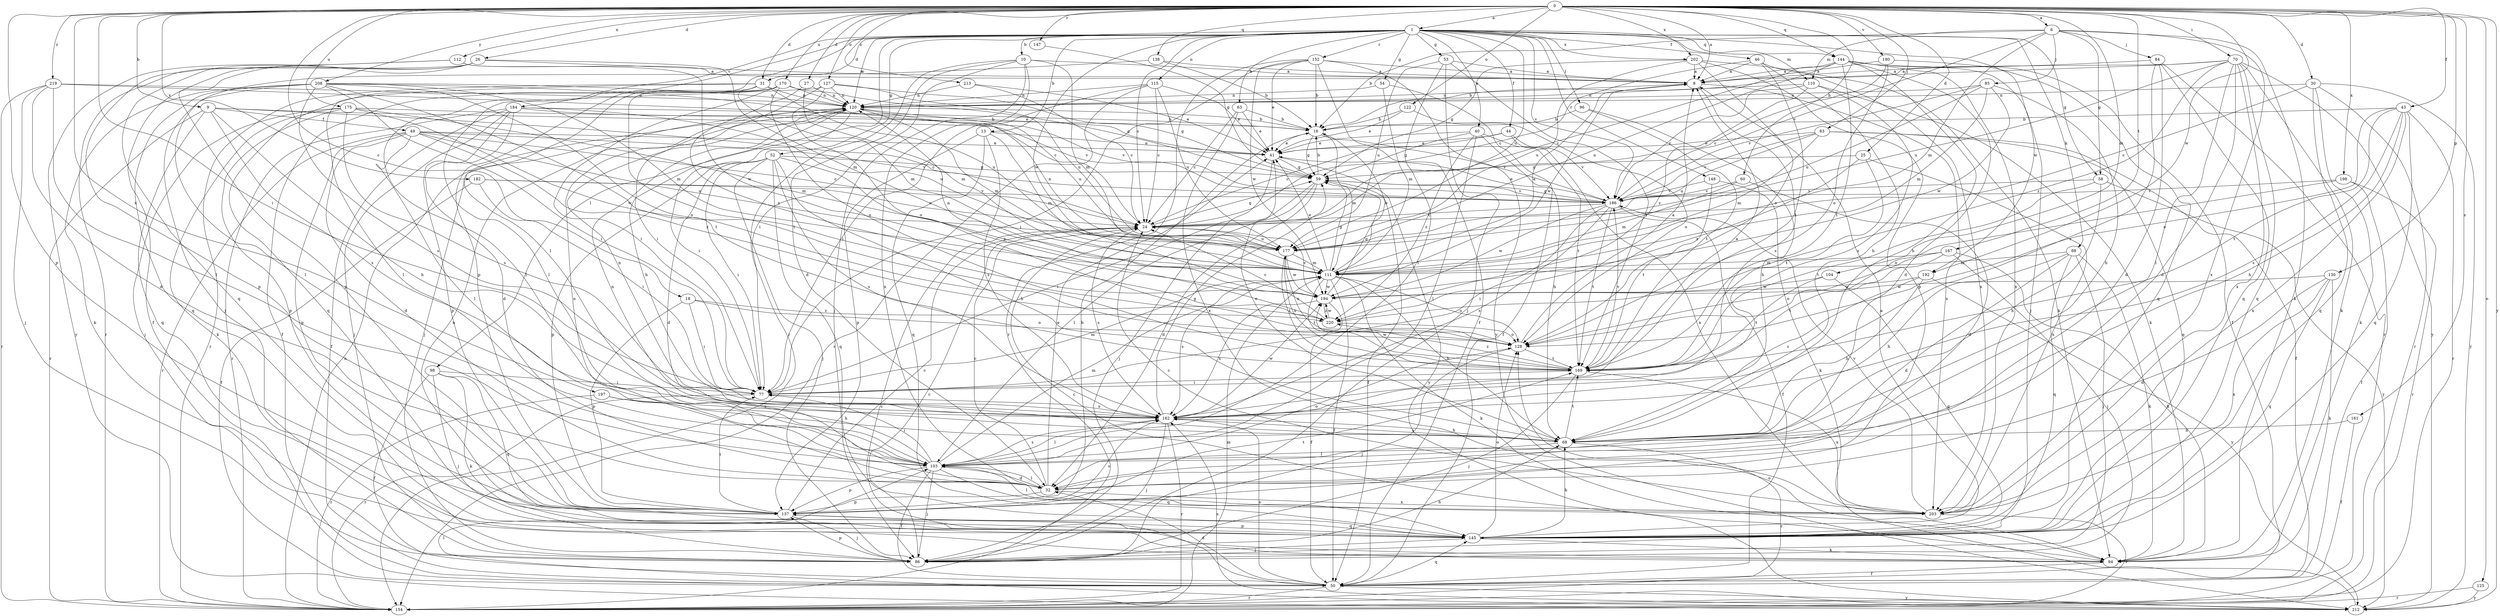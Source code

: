 strict digraph  {
0;
1;
6;
8;
9;
10;
13;
16;
18;
24;
25;
26;
27;
30;
31;
32;
40;
41;
43;
44;
46;
49;
50;
52;
53;
54;
58;
59;
60;
63;
68;
70;
77;
83;
84;
85;
86;
88;
94;
96;
98;
103;
104;
110;
111;
112;
115;
120;
122;
125;
127;
128;
130;
137;
138;
144;
145;
147;
148;
152;
154;
161;
162;
167;
169;
170;
175;
177;
180;
182;
184;
186;
192;
194;
197;
198;
202;
203;
208;
212;
213;
219;
220;
0 -> 1  [label=a];
0 -> 6  [label=a];
0 -> 8  [label=a];
0 -> 9  [label=b];
0 -> 18  [label=c];
0 -> 25  [label=d];
0 -> 26  [label=d];
0 -> 27  [label=d];
0 -> 30  [label=d];
0 -> 31  [label=d];
0 -> 43  [label=f];
0 -> 60  [label=h];
0 -> 70  [label=i];
0 -> 77  [label=i];
0 -> 83  [label=j];
0 -> 104  [label=m];
0 -> 112  [label=n];
0 -> 122  [label=o];
0 -> 125  [label=o];
0 -> 127  [label=o];
0 -> 130  [label=p];
0 -> 137  [label=p];
0 -> 138  [label=q];
0 -> 144  [label=q];
0 -> 147  [label=r];
0 -> 161  [label=s];
0 -> 167  [label=t];
0 -> 170  [label=u];
0 -> 175  [label=u];
0 -> 180  [label=v];
0 -> 182  [label=v];
0 -> 192  [label=w];
0 -> 197  [label=x];
0 -> 198  [label=x];
0 -> 202  [label=x];
0 -> 208  [label=y];
0 -> 212  [label=y];
0 -> 213  [label=z];
0 -> 219  [label=z];
1 -> 10  [label=b];
1 -> 13  [label=b];
1 -> 24  [label=c];
1 -> 31  [label=d];
1 -> 40  [label=e];
1 -> 44  [label=f];
1 -> 46  [label=f];
1 -> 52  [label=g];
1 -> 53  [label=g];
1 -> 54  [label=g];
1 -> 58  [label=g];
1 -> 63  [label=h];
1 -> 88  [label=k];
1 -> 96  [label=l];
1 -> 98  [label=l];
1 -> 103  [label=l];
1 -> 110  [label=m];
1 -> 115  [label=n];
1 -> 120  [label=n];
1 -> 137  [label=p];
1 -> 144  [label=q];
1 -> 148  [label=r];
1 -> 152  [label=r];
1 -> 177  [label=u];
1 -> 184  [label=v];
1 -> 186  [label=v];
1 -> 192  [label=w];
1 -> 194  [label=w];
1 -> 202  [label=x];
6 -> 16  [label=b];
6 -> 58  [label=g];
6 -> 84  [label=j];
6 -> 85  [label=j];
6 -> 94  [label=k];
6 -> 110  [label=m];
6 -> 111  [label=m];
6 -> 186  [label=v];
6 -> 203  [label=x];
8 -> 120  [label=n];
8 -> 162  [label=s];
8 -> 194  [label=w];
8 -> 203  [label=x];
9 -> 24  [label=c];
9 -> 49  [label=f];
9 -> 68  [label=h];
9 -> 145  [label=q];
9 -> 154  [label=r];
9 -> 162  [label=s];
9 -> 186  [label=v];
10 -> 8  [label=a];
10 -> 32  [label=d];
10 -> 77  [label=i];
10 -> 86  [label=j];
10 -> 111  [label=m];
10 -> 154  [label=r];
10 -> 203  [label=x];
13 -> 41  [label=e];
13 -> 111  [label=m];
13 -> 137  [label=p];
13 -> 145  [label=q];
13 -> 162  [label=s];
16 -> 41  [label=e];
16 -> 59  [label=g];
16 -> 111  [label=m];
16 -> 186  [label=v];
18 -> 77  [label=i];
18 -> 128  [label=o];
18 -> 137  [label=p];
18 -> 220  [label=z];
24 -> 59  [label=g];
24 -> 162  [label=s];
24 -> 177  [label=u];
25 -> 59  [label=g];
25 -> 169  [label=t];
25 -> 203  [label=x];
25 -> 220  [label=z];
26 -> 8  [label=a];
26 -> 50  [label=f];
26 -> 111  [label=m];
26 -> 137  [label=p];
26 -> 145  [label=q];
26 -> 154  [label=r];
27 -> 111  [label=m];
27 -> 120  [label=n];
27 -> 220  [label=z];
30 -> 24  [label=c];
30 -> 94  [label=k];
30 -> 120  [label=n];
30 -> 145  [label=q];
30 -> 154  [label=r];
30 -> 212  [label=y];
31 -> 103  [label=l];
31 -> 111  [label=m];
31 -> 120  [label=n];
31 -> 154  [label=r];
31 -> 169  [label=t];
31 -> 177  [label=u];
32 -> 24  [label=c];
32 -> 41  [label=e];
32 -> 103  [label=l];
32 -> 120  [label=n];
32 -> 137  [label=p];
32 -> 203  [label=x];
40 -> 41  [label=e];
40 -> 59  [label=g];
40 -> 68  [label=h];
40 -> 103  [label=l];
40 -> 169  [label=t];
40 -> 220  [label=z];
41 -> 59  [label=g];
41 -> 86  [label=j];
41 -> 212  [label=y];
43 -> 16  [label=b];
43 -> 68  [label=h];
43 -> 128  [label=o];
43 -> 145  [label=q];
43 -> 154  [label=r];
43 -> 162  [label=s];
43 -> 169  [label=t];
43 -> 203  [label=x];
44 -> 24  [label=c];
44 -> 41  [label=e];
44 -> 186  [label=v];
44 -> 203  [label=x];
46 -> 8  [label=a];
46 -> 24  [label=c];
46 -> 68  [label=h];
46 -> 169  [label=t];
46 -> 203  [label=x];
49 -> 24  [label=c];
49 -> 32  [label=d];
49 -> 41  [label=e];
49 -> 103  [label=l];
49 -> 137  [label=p];
49 -> 154  [label=r];
49 -> 177  [label=u];
49 -> 186  [label=v];
49 -> 220  [label=z];
50 -> 24  [label=c];
50 -> 32  [label=d];
50 -> 145  [label=q];
50 -> 154  [label=r];
50 -> 162  [label=s];
50 -> 212  [label=y];
52 -> 32  [label=d];
52 -> 59  [label=g];
52 -> 68  [label=h];
52 -> 77  [label=i];
52 -> 86  [label=j];
52 -> 137  [label=p];
52 -> 145  [label=q];
52 -> 162  [label=s];
52 -> 220  [label=z];
53 -> 8  [label=a];
53 -> 86  [label=j];
53 -> 103  [label=l];
53 -> 169  [label=t];
53 -> 177  [label=u];
54 -> 50  [label=f];
54 -> 111  [label=m];
54 -> 120  [label=n];
58 -> 68  [label=h];
58 -> 169  [label=t];
58 -> 186  [label=v];
58 -> 212  [label=y];
59 -> 16  [label=b];
59 -> 32  [label=d];
59 -> 50  [label=f];
59 -> 77  [label=i];
59 -> 103  [label=l];
59 -> 186  [label=v];
60 -> 32  [label=d];
60 -> 111  [label=m];
60 -> 186  [label=v];
63 -> 16  [label=b];
63 -> 24  [label=c];
63 -> 41  [label=e];
63 -> 203  [label=x];
68 -> 41  [label=e];
68 -> 103  [label=l];
68 -> 154  [label=r];
68 -> 162  [label=s];
68 -> 169  [label=t];
70 -> 8  [label=a];
70 -> 16  [label=b];
70 -> 32  [label=d];
70 -> 94  [label=k];
70 -> 103  [label=l];
70 -> 145  [label=q];
70 -> 177  [label=u];
70 -> 203  [label=x];
70 -> 212  [label=y];
70 -> 220  [label=z];
77 -> 8  [label=a];
77 -> 111  [label=m];
77 -> 154  [label=r];
77 -> 162  [label=s];
83 -> 41  [label=e];
83 -> 50  [label=f];
83 -> 111  [label=m];
83 -> 145  [label=q];
83 -> 177  [label=u];
83 -> 186  [label=v];
84 -> 8  [label=a];
84 -> 32  [label=d];
84 -> 145  [label=q];
84 -> 154  [label=r];
84 -> 162  [label=s];
85 -> 68  [label=h];
85 -> 111  [label=m];
85 -> 120  [label=n];
85 -> 177  [label=u];
85 -> 186  [label=v];
85 -> 194  [label=w];
86 -> 24  [label=c];
86 -> 68  [label=h];
86 -> 137  [label=p];
88 -> 32  [label=d];
88 -> 68  [label=h];
88 -> 86  [label=j];
88 -> 94  [label=k];
88 -> 111  [label=m];
88 -> 145  [label=q];
94 -> 24  [label=c];
94 -> 50  [label=f];
96 -> 16  [label=b];
96 -> 68  [label=h];
96 -> 169  [label=t];
98 -> 50  [label=f];
98 -> 77  [label=i];
98 -> 86  [label=j];
98 -> 94  [label=k];
98 -> 145  [label=q];
103 -> 32  [label=d];
103 -> 50  [label=f];
103 -> 77  [label=i];
103 -> 86  [label=j];
103 -> 111  [label=m];
103 -> 120  [label=n];
103 -> 128  [label=o];
103 -> 137  [label=p];
103 -> 145  [label=q];
103 -> 162  [label=s];
104 -> 145  [label=q];
104 -> 169  [label=t];
104 -> 194  [label=w];
110 -> 94  [label=k];
110 -> 120  [label=n];
110 -> 162  [label=s];
110 -> 186  [label=v];
110 -> 220  [label=z];
111 -> 8  [label=a];
111 -> 16  [label=b];
111 -> 41  [label=e];
111 -> 50  [label=f];
111 -> 59  [label=g];
111 -> 68  [label=h];
111 -> 94  [label=k];
111 -> 128  [label=o];
111 -> 162  [label=s];
111 -> 169  [label=t];
111 -> 194  [label=w];
112 -> 8  [label=a];
112 -> 137  [label=p];
112 -> 194  [label=w];
112 -> 212  [label=y];
115 -> 24  [label=c];
115 -> 41  [label=e];
115 -> 77  [label=i];
115 -> 120  [label=n];
115 -> 154  [label=r];
115 -> 177  [label=u];
120 -> 16  [label=b];
120 -> 68  [label=h];
120 -> 77  [label=i];
120 -> 86  [label=j];
120 -> 111  [label=m];
120 -> 177  [label=u];
122 -> 16  [label=b];
122 -> 41  [label=e];
122 -> 128  [label=o];
125 -> 154  [label=r];
125 -> 212  [label=y];
127 -> 59  [label=g];
127 -> 77  [label=i];
127 -> 103  [label=l];
127 -> 120  [label=n];
127 -> 128  [label=o];
127 -> 177  [label=u];
128 -> 8  [label=a];
128 -> 86  [label=j];
128 -> 169  [label=t];
130 -> 32  [label=d];
130 -> 94  [label=k];
130 -> 145  [label=q];
130 -> 194  [label=w];
130 -> 203  [label=x];
137 -> 16  [label=b];
137 -> 24  [label=c];
137 -> 77  [label=i];
137 -> 86  [label=j];
137 -> 145  [label=q];
137 -> 162  [label=s];
137 -> 169  [label=t];
138 -> 8  [label=a];
138 -> 16  [label=b];
138 -> 86  [label=j];
144 -> 8  [label=a];
144 -> 24  [label=c];
144 -> 32  [label=d];
144 -> 50  [label=f];
144 -> 68  [label=h];
144 -> 86  [label=j];
144 -> 169  [label=t];
144 -> 177  [label=u];
144 -> 203  [label=x];
145 -> 8  [label=a];
145 -> 68  [label=h];
145 -> 86  [label=j];
145 -> 94  [label=k];
145 -> 120  [label=n];
145 -> 128  [label=o];
145 -> 137  [label=p];
147 -> 59  [label=g];
148 -> 94  [label=k];
148 -> 169  [label=t];
148 -> 186  [label=v];
152 -> 8  [label=a];
152 -> 16  [label=b];
152 -> 41  [label=e];
152 -> 50  [label=f];
152 -> 77  [label=i];
152 -> 154  [label=r];
152 -> 194  [label=w];
152 -> 212  [label=y];
154 -> 111  [label=m];
154 -> 120  [label=n];
161 -> 50  [label=f];
161 -> 68  [label=h];
162 -> 59  [label=g];
162 -> 68  [label=h];
162 -> 86  [label=j];
162 -> 103  [label=l];
162 -> 120  [label=n];
162 -> 154  [label=r];
162 -> 194  [label=w];
167 -> 86  [label=j];
167 -> 94  [label=k];
167 -> 111  [label=m];
167 -> 128  [label=o];
167 -> 169  [label=t];
169 -> 77  [label=i];
169 -> 86  [label=j];
169 -> 177  [label=u];
169 -> 186  [label=v];
169 -> 194  [label=w];
169 -> 203  [label=x];
169 -> 220  [label=z];
170 -> 50  [label=f];
170 -> 59  [label=g];
170 -> 77  [label=i];
170 -> 103  [label=l];
170 -> 120  [label=n];
170 -> 128  [label=o];
170 -> 145  [label=q];
175 -> 16  [label=b];
175 -> 86  [label=j];
175 -> 94  [label=k];
175 -> 111  [label=m];
175 -> 137  [label=p];
175 -> 162  [label=s];
175 -> 194  [label=w];
177 -> 111  [label=m];
177 -> 120  [label=n];
177 -> 128  [label=o];
177 -> 169  [label=t];
177 -> 194  [label=w];
180 -> 8  [label=a];
180 -> 24  [label=c];
180 -> 128  [label=o];
180 -> 145  [label=q];
182 -> 24  [label=c];
182 -> 50  [label=f];
182 -> 77  [label=i];
182 -> 186  [label=v];
184 -> 16  [label=b];
184 -> 32  [label=d];
184 -> 50  [label=f];
184 -> 86  [label=j];
184 -> 137  [label=p];
184 -> 154  [label=r];
184 -> 177  [label=u];
184 -> 186  [label=v];
186 -> 24  [label=c];
186 -> 41  [label=e];
186 -> 50  [label=f];
186 -> 59  [label=g];
186 -> 77  [label=i];
186 -> 162  [label=s];
186 -> 169  [label=t];
186 -> 194  [label=w];
192 -> 68  [label=h];
192 -> 162  [label=s];
192 -> 194  [label=w];
192 -> 212  [label=y];
194 -> 24  [label=c];
194 -> 50  [label=f];
194 -> 59  [label=g];
194 -> 120  [label=n];
194 -> 162  [label=s];
194 -> 220  [label=z];
197 -> 68  [label=h];
197 -> 154  [label=r];
197 -> 162  [label=s];
198 -> 50  [label=f];
198 -> 128  [label=o];
198 -> 154  [label=r];
198 -> 186  [label=v];
202 -> 8  [label=a];
202 -> 59  [label=g];
202 -> 94  [label=k];
202 -> 128  [label=o];
202 -> 137  [label=p];
202 -> 177  [label=u];
203 -> 24  [label=c];
203 -> 103  [label=l];
203 -> 154  [label=r];
203 -> 186  [label=v];
208 -> 24  [label=c];
208 -> 77  [label=i];
208 -> 94  [label=k];
208 -> 103  [label=l];
208 -> 111  [label=m];
208 -> 120  [label=n];
208 -> 128  [label=o];
208 -> 145  [label=q];
208 -> 162  [label=s];
208 -> 169  [label=t];
212 -> 103  [label=l];
212 -> 128  [label=o];
212 -> 162  [label=s];
213 -> 24  [label=c];
213 -> 41  [label=e];
213 -> 120  [label=n];
219 -> 32  [label=d];
219 -> 41  [label=e];
219 -> 86  [label=j];
219 -> 103  [label=l];
219 -> 120  [label=n];
219 -> 154  [label=r];
220 -> 24  [label=c];
220 -> 128  [label=o];
220 -> 194  [label=w];
}
